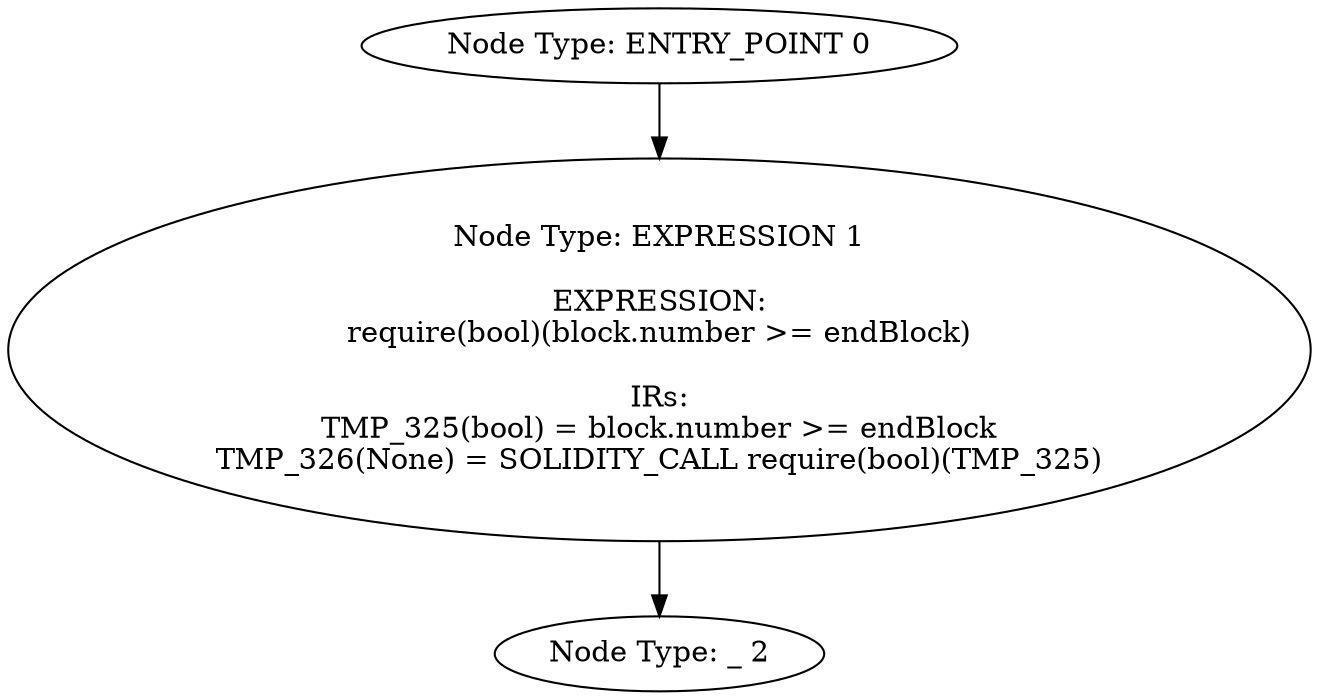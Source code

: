 digraph{
0[label="Node Type: ENTRY_POINT 0
"];
0->1;
1[label="Node Type: EXPRESSION 1

EXPRESSION:
require(bool)(block.number >= endBlock)

IRs:
TMP_325(bool) = block.number >= endBlock
TMP_326(None) = SOLIDITY_CALL require(bool)(TMP_325)"];
1->2;
2[label="Node Type: _ 2
"];
}
